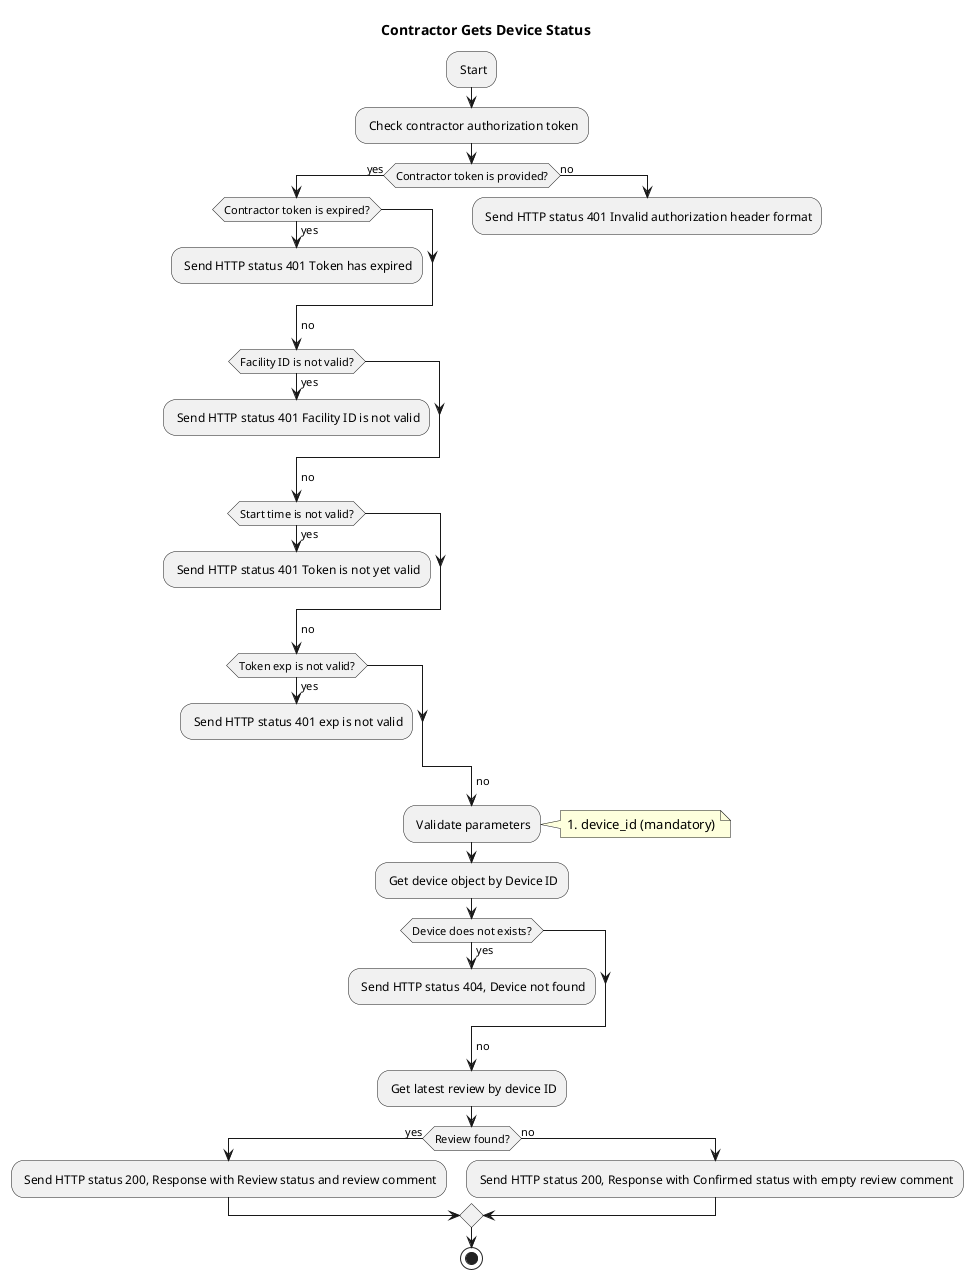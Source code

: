 @startuml Contractor gets device status
title Contractor Gets Device Status

: Start;
: Check contractor authorization token;
if (Contractor token is provided?) then (yes)
    if (Contractor token is expired?) then (yes)
        : Send HTTP status 401 Token has expired;
        kill
    endif
    ->no;
    if (Facility ID is not valid?) then (yes)
        : Send HTTP status 401 Facility ID is not valid;
        kill
    endif
    ->no;
    if (Start time is not valid?) then (yes)
        : Send HTTP status 401 Token is not yet valid;
        kill
    endif
    ->no;
    if (Token exp is not valid?) then (yes)
        : Send HTTP status 401 exp is not valid;
        kill
    endif
    ->no;
else (no)
    : Send HTTP status 401 Invalid authorization header format;
    kill
endif
->no;
: Validate parameters;
note right
1. device_id (mandatory)
end note

: Get device object by Device ID;
if (Device does not exists?) then (yes)
    : Send HTTP status 404, Device not found;
    kill
endif
->no;
: Get latest review by device ID;

if (Review found?) then (yes)
    : Send HTTP status 200, Response with Review status and review comment;
else (no)
    : Send HTTP status 200, Response with Confirmed status with empty review comment;
endif
stop
@enduml

